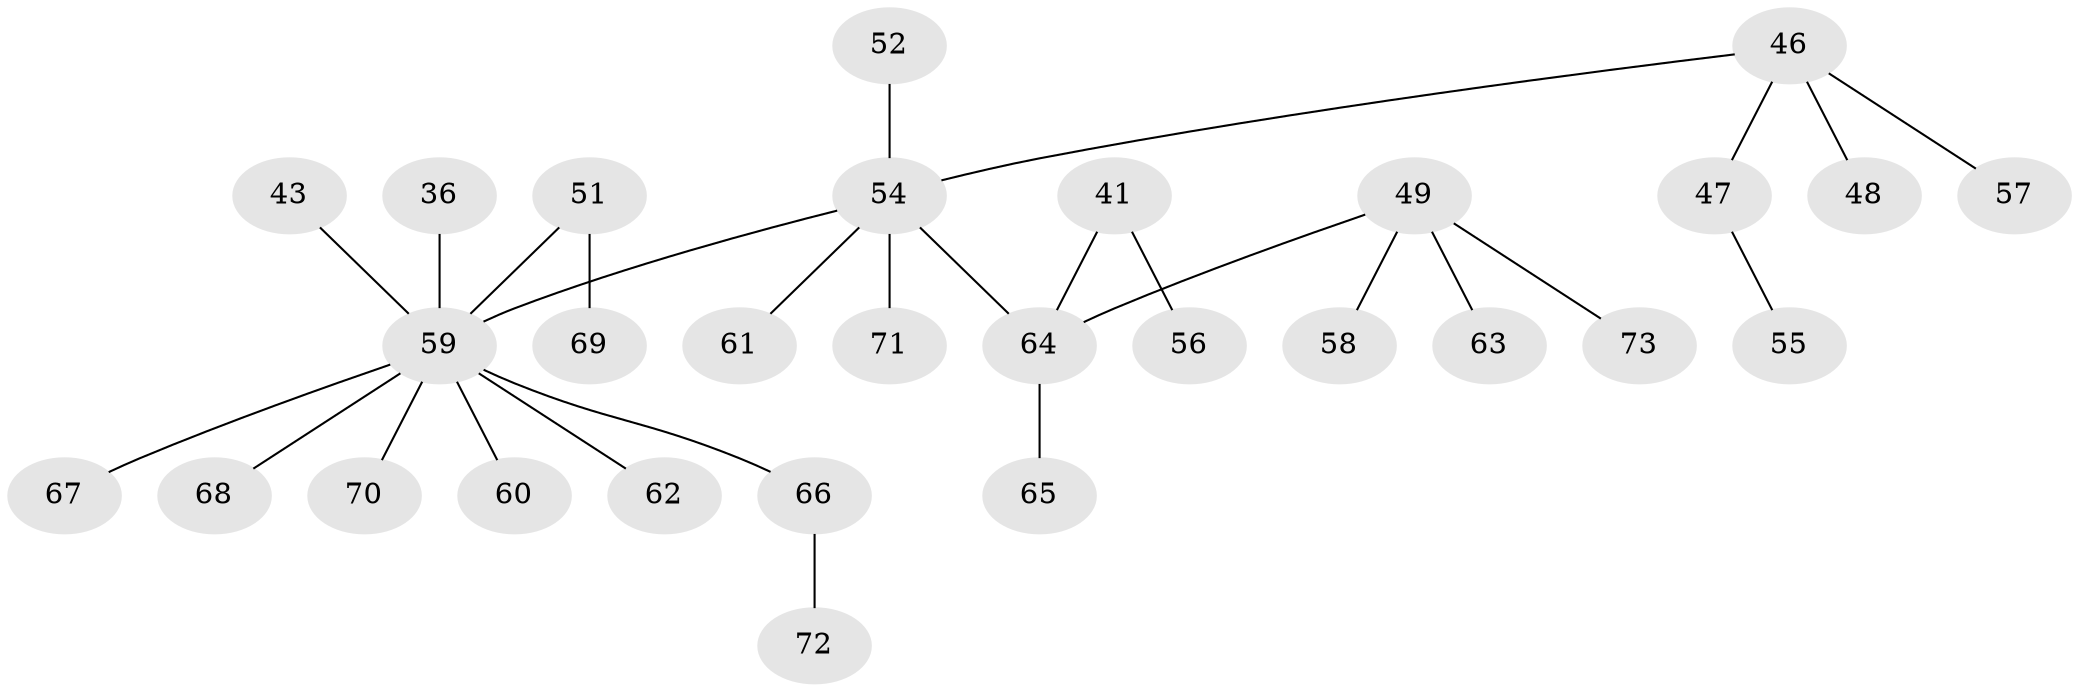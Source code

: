 // original degree distribution, {3: 0.1232876712328767, 5: 0.0273972602739726, 4: 0.0821917808219178, 6: 0.0136986301369863, 7: 0.0136986301369863, 2: 0.2191780821917808, 1: 0.5205479452054794}
// Generated by graph-tools (version 1.1) at 2025/56/03/04/25 21:56:18]
// undirected, 29 vertices, 28 edges
graph export_dot {
graph [start="1"]
  node [color=gray90,style=filled];
  36;
  41;
  43;
  46 [super="+24+29"];
  47;
  48;
  49 [super="+30+25"];
  51;
  52;
  54 [super="+6+17+28+38+50+53"];
  55;
  56;
  57;
  58;
  59 [super="+33+21+31+26+35+42"];
  60;
  61;
  62;
  63;
  64 [super="+37+34+40+39"];
  65;
  66 [super="+44+45"];
  67;
  68;
  69;
  70;
  71;
  72;
  73;
  36 -- 59;
  41 -- 56;
  41 -- 64;
  43 -- 59;
  46 -- 47;
  46 -- 48;
  46 -- 54;
  46 -- 57;
  47 -- 55;
  49 -- 58;
  49 -- 73;
  49 -- 63;
  49 -- 64;
  51 -- 69;
  51 -- 59;
  52 -- 54;
  54 -- 59;
  54 -- 64;
  54 -- 71;
  54 -- 61;
  59 -- 62;
  59 -- 67;
  59 -- 70;
  59 -- 60;
  59 -- 66;
  59 -- 68;
  64 -- 65;
  66 -- 72;
}
